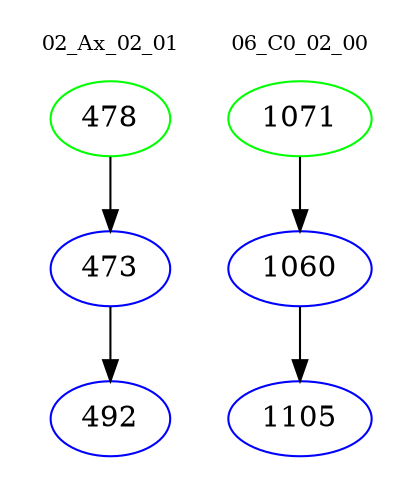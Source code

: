 digraph{
subgraph cluster_0 {
color = white
label = "02_Ax_02_01";
fontsize=10;
T0_478 [label="478", color="green"]
T0_478 -> T0_473 [color="black"]
T0_473 [label="473", color="blue"]
T0_473 -> T0_492 [color="black"]
T0_492 [label="492", color="blue"]
}
subgraph cluster_1 {
color = white
label = "06_C0_02_00";
fontsize=10;
T1_1071 [label="1071", color="green"]
T1_1071 -> T1_1060 [color="black"]
T1_1060 [label="1060", color="blue"]
T1_1060 -> T1_1105 [color="black"]
T1_1105 [label="1105", color="blue"]
}
}
